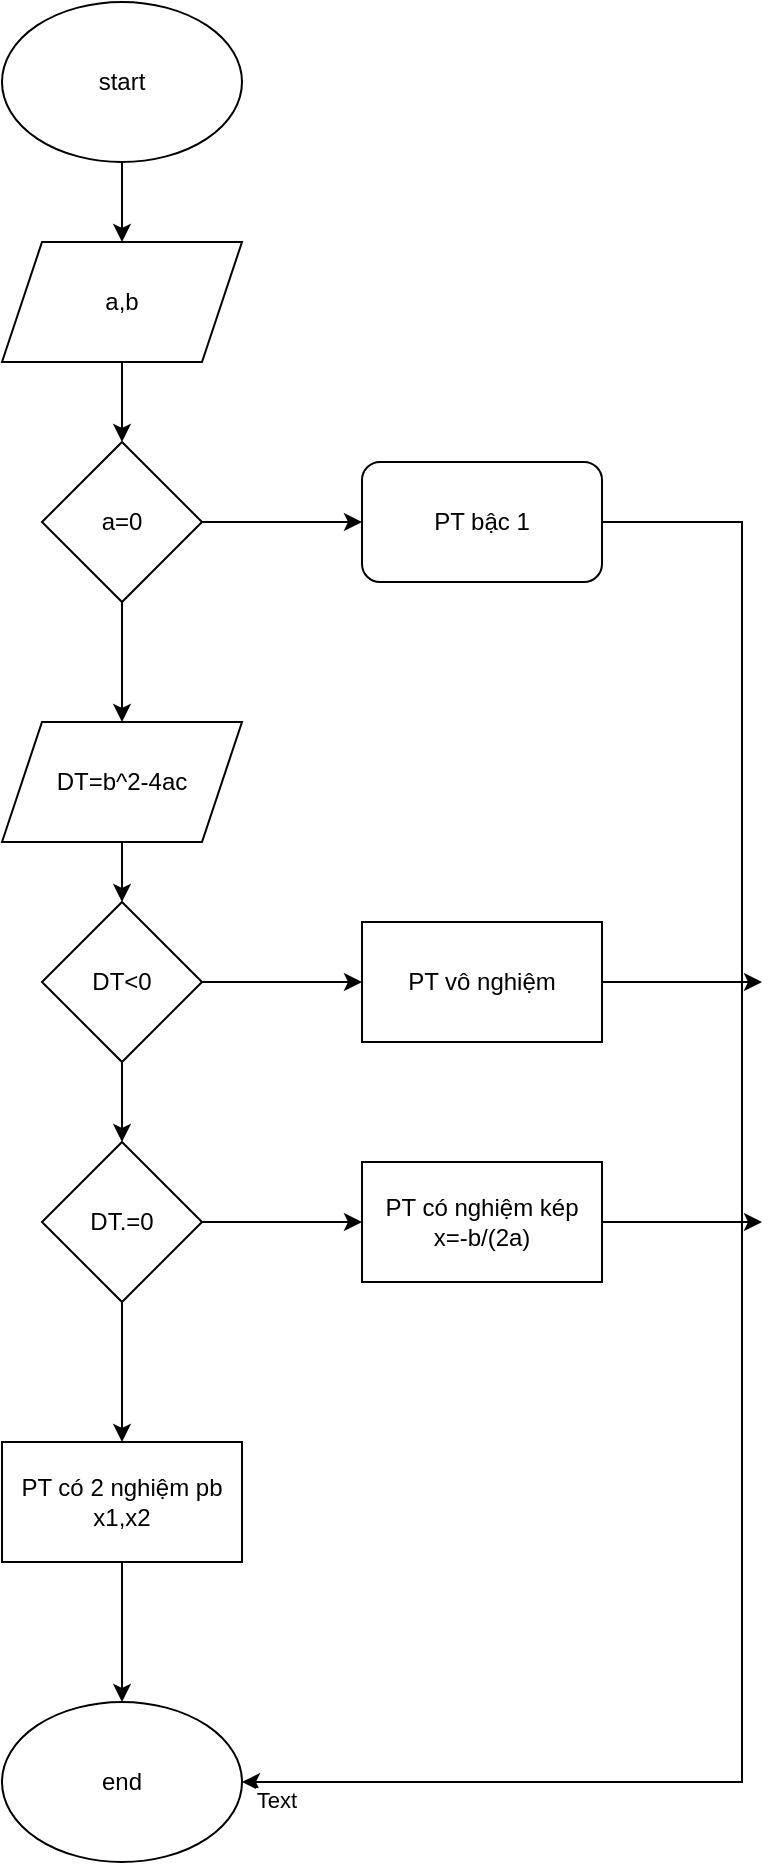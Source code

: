 <mxfile version="22.0.8" type="device">
  <diagram name="Trang-1" id="NJwxrYIe8tNQRGboF_Xj">
    <mxGraphModel dx="1434" dy="758" grid="1" gridSize="10" guides="1" tooltips="1" connect="1" arrows="1" fold="1" page="1" pageScale="1" pageWidth="827" pageHeight="1169" math="0" shadow="0">
      <root>
        <mxCell id="0" />
        <mxCell id="1" parent="0" />
        <mxCell id="k1AvGeWmbFuEmRWNxRF_-3" value="" style="edgeStyle=orthogonalEdgeStyle;rounded=0;orthogonalLoop=1;jettySize=auto;html=1;" edge="1" parent="1" source="k1AvGeWmbFuEmRWNxRF_-1" target="k1AvGeWmbFuEmRWNxRF_-2">
          <mxGeometry relative="1" as="geometry" />
        </mxCell>
        <mxCell id="k1AvGeWmbFuEmRWNxRF_-1" value="start" style="ellipse;whiteSpace=wrap;html=1;" vertex="1" parent="1">
          <mxGeometry x="390" y="40" width="120" height="80" as="geometry" />
        </mxCell>
        <mxCell id="k1AvGeWmbFuEmRWNxRF_-6" value="" style="edgeStyle=orthogonalEdgeStyle;rounded=0;orthogonalLoop=1;jettySize=auto;html=1;" edge="1" parent="1" source="k1AvGeWmbFuEmRWNxRF_-2" target="k1AvGeWmbFuEmRWNxRF_-4">
          <mxGeometry relative="1" as="geometry" />
        </mxCell>
        <mxCell id="k1AvGeWmbFuEmRWNxRF_-2" value="a,b" style="shape=parallelogram;perimeter=parallelogramPerimeter;whiteSpace=wrap;html=1;fixedSize=1;" vertex="1" parent="1">
          <mxGeometry x="390" y="160" width="120" height="60" as="geometry" />
        </mxCell>
        <mxCell id="k1AvGeWmbFuEmRWNxRF_-8" value="" style="edgeStyle=orthogonalEdgeStyle;rounded=0;orthogonalLoop=1;jettySize=auto;html=1;" edge="1" parent="1" source="k1AvGeWmbFuEmRWNxRF_-4" target="k1AvGeWmbFuEmRWNxRF_-7">
          <mxGeometry relative="1" as="geometry" />
        </mxCell>
        <mxCell id="k1AvGeWmbFuEmRWNxRF_-10" value="" style="edgeStyle=orthogonalEdgeStyle;rounded=0;orthogonalLoop=1;jettySize=auto;html=1;" edge="1" parent="1" source="k1AvGeWmbFuEmRWNxRF_-4" target="k1AvGeWmbFuEmRWNxRF_-9">
          <mxGeometry relative="1" as="geometry" />
        </mxCell>
        <mxCell id="k1AvGeWmbFuEmRWNxRF_-4" value="a=0" style="rhombus;whiteSpace=wrap;html=1;" vertex="1" parent="1">
          <mxGeometry x="410" y="260" width="80" height="80" as="geometry" />
        </mxCell>
        <mxCell id="k1AvGeWmbFuEmRWNxRF_-24" style="edgeStyle=orthogonalEdgeStyle;rounded=0;orthogonalLoop=1;jettySize=auto;html=1;entryX=1;entryY=0.5;entryDx=0;entryDy=0;" edge="1" parent="1" source="k1AvGeWmbFuEmRWNxRF_-7" target="k1AvGeWmbFuEmRWNxRF_-22">
          <mxGeometry relative="1" as="geometry">
            <mxPoint x="740" y="920" as="targetPoint" />
            <Array as="points">
              <mxPoint x="760" y="300" />
              <mxPoint x="760" y="930" />
            </Array>
          </mxGeometry>
        </mxCell>
        <mxCell id="k1AvGeWmbFuEmRWNxRF_-25" value="Text" style="edgeLabel;html=1;align=center;verticalAlign=middle;resizable=0;points=[];" vertex="1" connectable="0" parent="k1AvGeWmbFuEmRWNxRF_-24">
          <mxGeometry x="0.994" y="-4" relative="1" as="geometry">
            <mxPoint x="14" y="13" as="offset" />
          </mxGeometry>
        </mxCell>
        <mxCell id="k1AvGeWmbFuEmRWNxRF_-7" value="PT bậc 1" style="rounded=1;whiteSpace=wrap;html=1;" vertex="1" parent="1">
          <mxGeometry x="570" y="270" width="120" height="60" as="geometry" />
        </mxCell>
        <mxCell id="k1AvGeWmbFuEmRWNxRF_-12" value="" style="edgeStyle=orthogonalEdgeStyle;rounded=0;orthogonalLoop=1;jettySize=auto;html=1;" edge="1" parent="1" source="k1AvGeWmbFuEmRWNxRF_-9" target="k1AvGeWmbFuEmRWNxRF_-11">
          <mxGeometry relative="1" as="geometry" />
        </mxCell>
        <mxCell id="k1AvGeWmbFuEmRWNxRF_-9" value="DT=b^2-4ac" style="shape=parallelogram;perimeter=parallelogramPerimeter;whiteSpace=wrap;html=1;fixedSize=1;" vertex="1" parent="1">
          <mxGeometry x="390" y="400" width="120" height="60" as="geometry" />
        </mxCell>
        <mxCell id="k1AvGeWmbFuEmRWNxRF_-14" value="" style="edgeStyle=orthogonalEdgeStyle;rounded=0;orthogonalLoop=1;jettySize=auto;html=1;" edge="1" parent="1" source="k1AvGeWmbFuEmRWNxRF_-11" target="k1AvGeWmbFuEmRWNxRF_-13">
          <mxGeometry relative="1" as="geometry" />
        </mxCell>
        <mxCell id="k1AvGeWmbFuEmRWNxRF_-16" value="" style="edgeStyle=orthogonalEdgeStyle;rounded=0;orthogonalLoop=1;jettySize=auto;html=1;" edge="1" parent="1" source="k1AvGeWmbFuEmRWNxRF_-11" target="k1AvGeWmbFuEmRWNxRF_-15">
          <mxGeometry relative="1" as="geometry" />
        </mxCell>
        <mxCell id="k1AvGeWmbFuEmRWNxRF_-11" value="DT&amp;lt;0" style="rhombus;whiteSpace=wrap;html=1;" vertex="1" parent="1">
          <mxGeometry x="410" y="490" width="80" height="80" as="geometry" />
        </mxCell>
        <mxCell id="k1AvGeWmbFuEmRWNxRF_-26" style="edgeStyle=orthogonalEdgeStyle;rounded=0;orthogonalLoop=1;jettySize=auto;html=1;" edge="1" parent="1" source="k1AvGeWmbFuEmRWNxRF_-13">
          <mxGeometry relative="1" as="geometry">
            <mxPoint x="770" y="530" as="targetPoint" />
          </mxGeometry>
        </mxCell>
        <mxCell id="k1AvGeWmbFuEmRWNxRF_-13" value="PT vô nghiệm" style="rounded=0;whiteSpace=wrap;html=1;" vertex="1" parent="1">
          <mxGeometry x="570" y="500" width="120" height="60" as="geometry" />
        </mxCell>
        <mxCell id="k1AvGeWmbFuEmRWNxRF_-19" value="" style="edgeStyle=orthogonalEdgeStyle;rounded=0;orthogonalLoop=1;jettySize=auto;html=1;" edge="1" parent="1" source="k1AvGeWmbFuEmRWNxRF_-15" target="k1AvGeWmbFuEmRWNxRF_-17">
          <mxGeometry relative="1" as="geometry" />
        </mxCell>
        <mxCell id="k1AvGeWmbFuEmRWNxRF_-21" value="" style="edgeStyle=orthogonalEdgeStyle;rounded=0;orthogonalLoop=1;jettySize=auto;html=1;" edge="1" parent="1" source="k1AvGeWmbFuEmRWNxRF_-15" target="k1AvGeWmbFuEmRWNxRF_-20">
          <mxGeometry relative="1" as="geometry" />
        </mxCell>
        <mxCell id="k1AvGeWmbFuEmRWNxRF_-15" value="DT.=0" style="rhombus;whiteSpace=wrap;html=1;" vertex="1" parent="1">
          <mxGeometry x="410" y="610" width="80" height="80" as="geometry" />
        </mxCell>
        <mxCell id="k1AvGeWmbFuEmRWNxRF_-27" style="edgeStyle=orthogonalEdgeStyle;rounded=0;orthogonalLoop=1;jettySize=auto;html=1;" edge="1" parent="1" source="k1AvGeWmbFuEmRWNxRF_-17">
          <mxGeometry relative="1" as="geometry">
            <mxPoint x="770" y="650" as="targetPoint" />
          </mxGeometry>
        </mxCell>
        <mxCell id="k1AvGeWmbFuEmRWNxRF_-17" value="PT có nghiệm kép&lt;br&gt;x=-b/(2a)" style="rounded=0;whiteSpace=wrap;html=1;" vertex="1" parent="1">
          <mxGeometry x="570" y="620" width="120" height="60" as="geometry" />
        </mxCell>
        <mxCell id="k1AvGeWmbFuEmRWNxRF_-23" value="" style="edgeStyle=orthogonalEdgeStyle;rounded=0;orthogonalLoop=1;jettySize=auto;html=1;" edge="1" parent="1" source="k1AvGeWmbFuEmRWNxRF_-20" target="k1AvGeWmbFuEmRWNxRF_-22">
          <mxGeometry relative="1" as="geometry" />
        </mxCell>
        <mxCell id="k1AvGeWmbFuEmRWNxRF_-20" value="PT có 2 nghiệm pb&lt;br&gt;x1,x2" style="rounded=0;whiteSpace=wrap;html=1;" vertex="1" parent="1">
          <mxGeometry x="390" y="760" width="120" height="60" as="geometry" />
        </mxCell>
        <mxCell id="k1AvGeWmbFuEmRWNxRF_-22" value="end" style="ellipse;whiteSpace=wrap;html=1;" vertex="1" parent="1">
          <mxGeometry x="390" y="890" width="120" height="80" as="geometry" />
        </mxCell>
      </root>
    </mxGraphModel>
  </diagram>
</mxfile>
